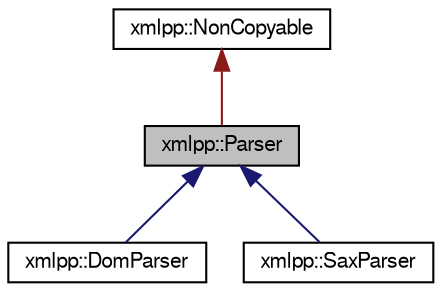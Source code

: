 digraph G
{
  bgcolor="transparent";
  edge [fontname="FreeSans",fontsize=10,labelfontname="FreeSans",labelfontsize=10];
  node [fontname="FreeSans",fontsize=10,shape=record];
  Node1 [label="xmlpp::Parser",height=0.2,width=0.4,color="black", fillcolor="grey75", style="filled" fontcolor="black"];
  Node2 -> Node1 [dir=back,color="firebrick4",fontsize=10,style="solid",fontname="FreeSans"];
  Node2 [label="xmlpp::NonCopyable",height=0.2,width=0.4,color="black",URL="$classxmlpp_1_1NonCopyable.html",tooltip="Herited by classes which cannot be copied."];
  Node1 -> Node3 [dir=back,color="midnightblue",fontsize=10,style="solid",fontname="FreeSans"];
  Node3 [label="xmlpp::DomParser",height=0.2,width=0.4,color="black",URL="$classxmlpp_1_1DomParser.html",tooltip="XML DOM parser."];
  Node1 -> Node4 [dir=back,color="midnightblue",fontsize=10,style="solid",fontname="FreeSans"];
  Node4 [label="xmlpp::SaxParser",height=0.2,width=0.4,color="black",URL="$classxmlpp_1_1SaxParser.html",tooltip="SAX XML parser."];
}
